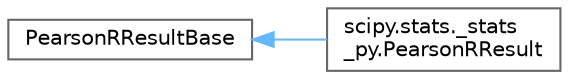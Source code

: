 digraph "Graphical Class Hierarchy"
{
 // LATEX_PDF_SIZE
  bgcolor="transparent";
  edge [fontname=Helvetica,fontsize=10,labelfontname=Helvetica,labelfontsize=10];
  node [fontname=Helvetica,fontsize=10,shape=box,height=0.2,width=0.4];
  rankdir="LR";
  Node0 [id="Node000000",label="PearsonRResultBase",height=0.2,width=0.4,color="grey40", fillcolor="white", style="filled",URL="$d1/d2d/classPearsonRResultBase.html",tooltip=" "];
  Node0 -> Node1 [id="edge4745_Node000000_Node000001",dir="back",color="steelblue1",style="solid",tooltip=" "];
  Node1 [id="Node000001",label="scipy.stats._stats\l_py.PearsonRResult",height=0.2,width=0.4,color="grey40", fillcolor="white", style="filled",URL="$d7/dab/classscipy_1_1stats_1_1__stats__py_1_1PearsonRResult.html",tooltip=" "];
}
